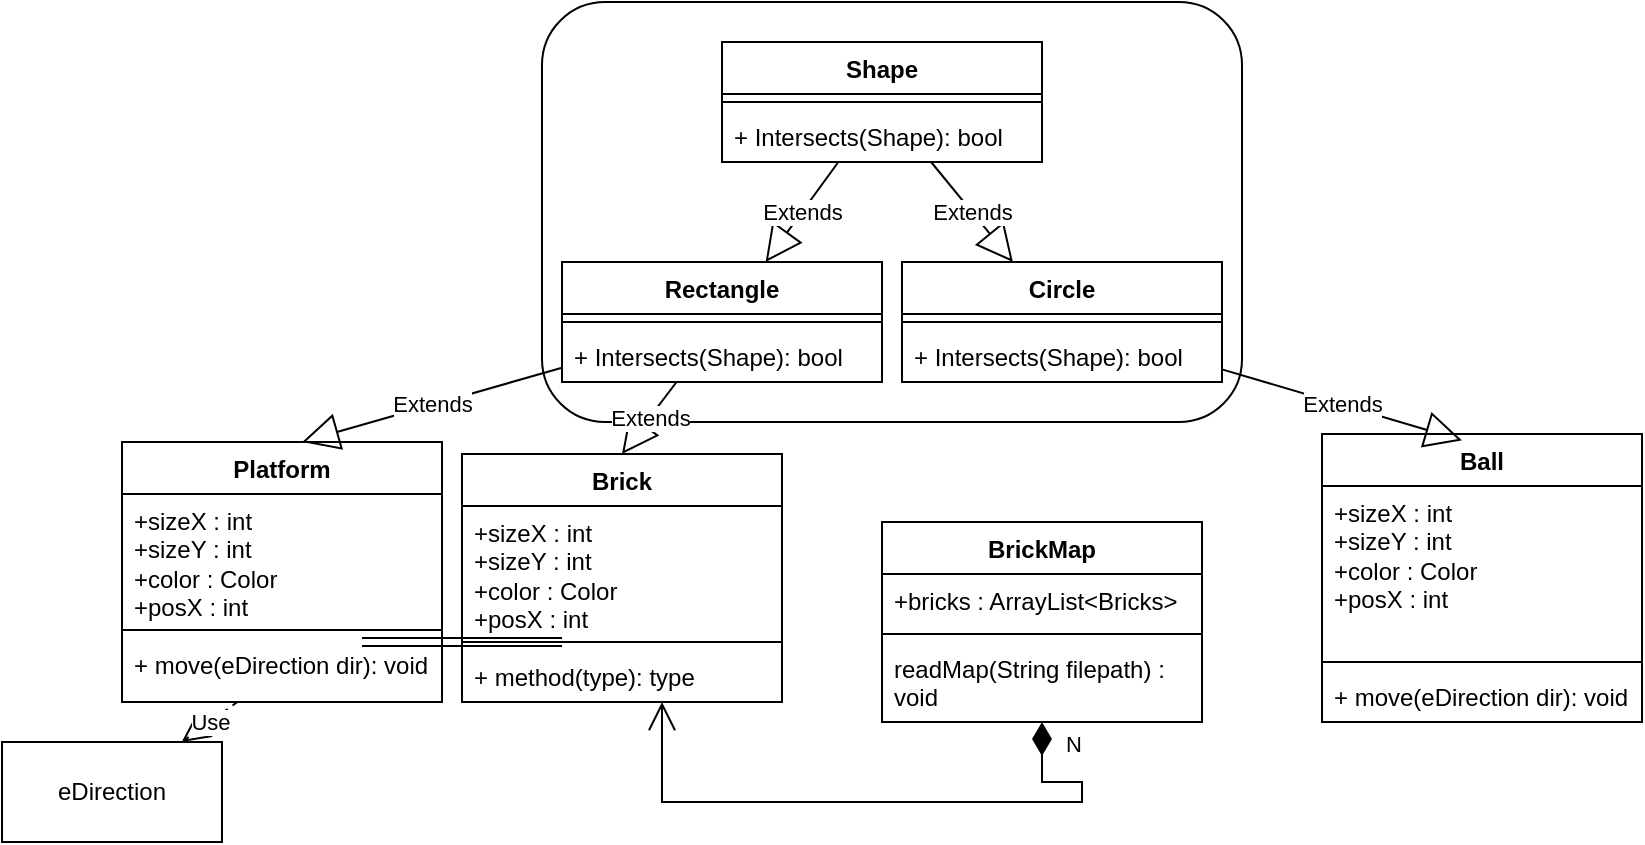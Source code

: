 <mxfile version="20.5.3" type="embed"><diagram id="C5RBs43oDa-KdzZeNtuy" name="Page-1"><mxGraphModel dx="1070" dy="386" grid="1" gridSize="10" guides="1" tooltips="1" connect="1" arrows="1" fold="1" page="1" pageScale="1" pageWidth="827" pageHeight="1169" math="0" shadow="0"><root><mxCell id="WIyWlLk6GJQsqaUBKTNV-0"/><mxCell id="WIyWlLk6GJQsqaUBKTNV-1" parent="WIyWlLk6GJQsqaUBKTNV-0"/><mxCell id="pu0jboIt42OWuD11wq39-26" value="" style="rounded=1;whiteSpace=wrap;html=1;" parent="WIyWlLk6GJQsqaUBKTNV-1" vertex="1"><mxGeometry x="180" y="120" width="350" height="210" as="geometry"/></mxCell><mxCell id="pu0jboIt42OWuD11wq39-0" value="&lt;div&gt;Platform&lt;/div&gt;" style="swimlane;fontStyle=1;align=center;verticalAlign=top;childLayout=stackLayout;horizontal=1;startSize=26;horizontalStack=0;resizeParent=1;resizeParentMax=0;resizeLast=0;collapsible=1;marginBottom=0;whiteSpace=wrap;html=1;" parent="WIyWlLk6GJQsqaUBKTNV-1" vertex="1"><mxGeometry x="-30" y="340" width="160" height="130" as="geometry"/></mxCell><mxCell id="pu0jboIt42OWuD11wq39-1" value="&lt;div&gt;+sizeX : int&lt;/div&gt;&lt;div&gt;+sizeY : int&lt;/div&gt;&lt;div&gt;+color : Color&lt;/div&gt;&lt;div&gt;+posX : int&lt;/div&gt;&lt;div&gt;&lt;br&gt;&lt;/div&gt;&lt;div&gt;+mp&lt;br&gt;&lt;/div&gt;&lt;div&gt;&lt;br&gt;&lt;/div&gt;" style="text;strokeColor=none;fillColor=none;align=left;verticalAlign=top;spacingLeft=4;spacingRight=4;overflow=hidden;rotatable=0;points=[[0,0.5],[1,0.5]];portConstraint=eastwest;whiteSpace=wrap;html=1;" parent="pu0jboIt42OWuD11wq39-0" vertex="1"><mxGeometry y="26" width="160" height="64" as="geometry"/></mxCell><mxCell id="pu0jboIt42OWuD11wq39-2" value="" style="line;strokeWidth=1;fillColor=none;align=left;verticalAlign=middle;spacingTop=-1;spacingLeft=3;spacingRight=3;rotatable=0;labelPosition=right;points=[];portConstraint=eastwest;strokeColor=inherit;" parent="pu0jboIt42OWuD11wq39-0" vertex="1"><mxGeometry y="90" width="160" height="8" as="geometry"/></mxCell><mxCell id="pu0jboIt42OWuD11wq39-3" value="+ move(eDirection dir): void" style="text;strokeColor=none;fillColor=none;align=left;verticalAlign=top;spacingLeft=4;spacingRight=4;overflow=hidden;rotatable=0;points=[[0,0.5],[1,0.5]];portConstraint=eastwest;whiteSpace=wrap;html=1;" parent="pu0jboIt42OWuD11wq39-0" vertex="1"><mxGeometry y="98" width="160" height="32" as="geometry"/></mxCell><mxCell id="pu0jboIt42OWuD11wq39-4" value="eDirection" style="html=1;whiteSpace=wrap;" parent="WIyWlLk6GJQsqaUBKTNV-1" vertex="1"><mxGeometry x="-90" y="490" width="110" height="50" as="geometry"/></mxCell><mxCell id="pu0jboIt42OWuD11wq39-7" value="Use" style="endArrow=open;endSize=12;dashed=1;html=1;rounded=0;" parent="WIyWlLk6GJQsqaUBKTNV-1" source="pu0jboIt42OWuD11wq39-3" target="pu0jboIt42OWuD11wq39-4" edge="1"><mxGeometry width="160" relative="1" as="geometry"><mxPoint x="220" y="550" as="sourcePoint"/><mxPoint x="380" y="550" as="targetPoint"/></mxGeometry></mxCell><mxCell id="pu0jboIt42OWuD11wq39-14" value="Rectangle" style="swimlane;fontStyle=1;align=center;verticalAlign=top;childLayout=stackLayout;horizontal=1;startSize=26;horizontalStack=0;resizeParent=1;resizeParentMax=0;resizeLast=0;collapsible=1;marginBottom=0;whiteSpace=wrap;html=1;" parent="WIyWlLk6GJQsqaUBKTNV-1" vertex="1"><mxGeometry x="190" y="250" width="160" height="60" as="geometry"/></mxCell><mxCell id="pu0jboIt42OWuD11wq39-16" value="" style="line;strokeWidth=1;fillColor=none;align=left;verticalAlign=middle;spacingTop=-1;spacingLeft=3;spacingRight=3;rotatable=0;labelPosition=right;points=[];portConstraint=eastwest;strokeColor=inherit;" parent="pu0jboIt42OWuD11wq39-14" vertex="1"><mxGeometry y="26" width="160" height="8" as="geometry"/></mxCell><mxCell id="pu0jboIt42OWuD11wq39-17" value="+ Intersects(Shape): bool" style="text;strokeColor=none;fillColor=none;align=left;verticalAlign=top;spacingLeft=4;spacingRight=4;overflow=hidden;rotatable=0;points=[[0,0.5],[1,0.5]];portConstraint=eastwest;whiteSpace=wrap;html=1;" parent="pu0jboIt42OWuD11wq39-14" vertex="1"><mxGeometry y="34" width="160" height="26" as="geometry"/></mxCell><mxCell id="pu0jboIt42OWuD11wq39-18" value="Shape" style="swimlane;fontStyle=1;align=center;verticalAlign=top;childLayout=stackLayout;horizontal=1;startSize=26;horizontalStack=0;resizeParent=1;resizeParentMax=0;resizeLast=0;collapsible=1;marginBottom=0;whiteSpace=wrap;html=1;" parent="WIyWlLk6GJQsqaUBKTNV-1" vertex="1"><mxGeometry x="270" y="140" width="160" height="60" as="geometry"/></mxCell><mxCell id="pu0jboIt42OWuD11wq39-20" value="" style="line;strokeWidth=1;fillColor=none;align=left;verticalAlign=middle;spacingTop=-1;spacingLeft=3;spacingRight=3;rotatable=0;labelPosition=right;points=[];portConstraint=eastwest;strokeColor=inherit;" parent="pu0jboIt42OWuD11wq39-18" vertex="1"><mxGeometry y="26" width="160" height="8" as="geometry"/></mxCell><mxCell id="pu0jboIt42OWuD11wq39-21" value="+ Intersects(Shape): bool" style="text;strokeColor=none;fillColor=none;align=left;verticalAlign=top;spacingLeft=4;spacingRight=4;overflow=hidden;rotatable=0;points=[[0,0.5],[1,0.5]];portConstraint=eastwest;whiteSpace=wrap;html=1;" parent="pu0jboIt42OWuD11wq39-18" vertex="1"><mxGeometry y="34" width="160" height="26" as="geometry"/></mxCell><mxCell id="pu0jboIt42OWuD11wq39-22" value="Circle" style="swimlane;fontStyle=1;align=center;verticalAlign=top;childLayout=stackLayout;horizontal=1;startSize=26;horizontalStack=0;resizeParent=1;resizeParentMax=0;resizeLast=0;collapsible=1;marginBottom=0;whiteSpace=wrap;html=1;" parent="WIyWlLk6GJQsqaUBKTNV-1" vertex="1"><mxGeometry x="360" y="250" width="160" height="60" as="geometry"/></mxCell><mxCell id="pu0jboIt42OWuD11wq39-24" value="" style="line;strokeWidth=1;fillColor=none;align=left;verticalAlign=middle;spacingTop=-1;spacingLeft=3;spacingRight=3;rotatable=0;labelPosition=right;points=[];portConstraint=eastwest;strokeColor=inherit;" parent="pu0jboIt42OWuD11wq39-22" vertex="1"><mxGeometry y="26" width="160" height="8" as="geometry"/></mxCell><mxCell id="pu0jboIt42OWuD11wq39-25" value="+ Intersects(Shape): bool" style="text;strokeColor=none;fillColor=none;align=left;verticalAlign=top;spacingLeft=4;spacingRight=4;overflow=hidden;rotatable=0;points=[[0,0.5],[1,0.5]];portConstraint=eastwest;whiteSpace=wrap;html=1;" parent="pu0jboIt42OWuD11wq39-22" vertex="1"><mxGeometry y="34" width="160" height="26" as="geometry"/></mxCell><mxCell id="pu0jboIt42OWuD11wq39-27" value="Extends" style="endArrow=block;endSize=16;endFill=0;html=1;rounded=0;" parent="WIyWlLk6GJQsqaUBKTNV-1" source="pu0jboIt42OWuD11wq39-18" target="pu0jboIt42OWuD11wq39-14" edge="1"><mxGeometry width="160" relative="1" as="geometry"><mxPoint x="80" y="370" as="sourcePoint"/><mxPoint x="240" y="370" as="targetPoint"/></mxGeometry></mxCell><mxCell id="pu0jboIt42OWuD11wq39-28" value="Extends" style="endArrow=block;endSize=16;endFill=0;html=1;rounded=0;" parent="WIyWlLk6GJQsqaUBKTNV-1" source="pu0jboIt42OWuD11wq39-18" target="pu0jboIt42OWuD11wq39-22" edge="1"><mxGeometry width="160" relative="1" as="geometry"><mxPoint x="320" y="360" as="sourcePoint"/><mxPoint x="284" y="410" as="targetPoint"/></mxGeometry></mxCell><mxCell id="pu0jboIt42OWuD11wq39-29" value="Extends" style="endArrow=block;endSize=16;endFill=0;html=1;rounded=0;entryX=0.563;entryY=0;entryDx=0;entryDy=0;entryPerimeter=0;" parent="WIyWlLk6GJQsqaUBKTNV-1" source="pu0jboIt42OWuD11wq39-14" target="pu0jboIt42OWuD11wq39-0" edge="1"><mxGeometry width="160" relative="1" as="geometry"><mxPoint x="350" y="420" as="sourcePoint"/><mxPoint x="314" y="470" as="targetPoint"/></mxGeometry></mxCell><mxCell id="pu0jboIt42OWuD11wq39-30" value="Ball" style="swimlane;fontStyle=1;align=center;verticalAlign=top;childLayout=stackLayout;horizontal=1;startSize=26;horizontalStack=0;resizeParent=1;resizeParentMax=0;resizeLast=0;collapsible=1;marginBottom=0;whiteSpace=wrap;html=1;" parent="WIyWlLk6GJQsqaUBKTNV-1" vertex="1"><mxGeometry x="570" y="336" width="160" height="144" as="geometry"/></mxCell><mxCell id="pu0jboIt42OWuD11wq39-31" value="&lt;div&gt;+sizeX : int&lt;/div&gt;&lt;div&gt;+sizeY : int&lt;/div&gt;&lt;div&gt;+color : Color&lt;/div&gt;&lt;div&gt;+posX : int&lt;/div&gt;&lt;div&gt;&lt;br&gt;&lt;br&gt;&lt;/div&gt;" style="text;strokeColor=none;fillColor=none;align=left;verticalAlign=top;spacingLeft=4;spacingRight=4;overflow=hidden;rotatable=0;points=[[0,0.5],[1,0.5]];portConstraint=eastwest;whiteSpace=wrap;html=1;" parent="pu0jboIt42OWuD11wq39-30" vertex="1"><mxGeometry y="26" width="160" height="84" as="geometry"/></mxCell><mxCell id="pu0jboIt42OWuD11wq39-32" value="" style="line;strokeWidth=1;fillColor=none;align=left;verticalAlign=middle;spacingTop=-1;spacingLeft=3;spacingRight=3;rotatable=0;labelPosition=right;points=[];portConstraint=eastwest;strokeColor=inherit;" parent="pu0jboIt42OWuD11wq39-30" vertex="1"><mxGeometry y="110" width="160" height="8" as="geometry"/></mxCell><mxCell id="pu0jboIt42OWuD11wq39-33" value="+ move(eDirection dir): void" style="text;strokeColor=none;fillColor=none;align=left;verticalAlign=top;spacingLeft=4;spacingRight=4;overflow=hidden;rotatable=0;points=[[0,0.5],[1,0.5]];portConstraint=eastwest;whiteSpace=wrap;html=1;" parent="pu0jboIt42OWuD11wq39-30" vertex="1"><mxGeometry y="118" width="160" height="26" as="geometry"/></mxCell><mxCell id="pu0jboIt42OWuD11wq39-34" value="Extends" style="endArrow=block;endSize=16;endFill=0;html=1;rounded=0;entryX=0.437;entryY=0.022;entryDx=0;entryDy=0;entryPerimeter=0;" parent="WIyWlLk6GJQsqaUBKTNV-1" source="pu0jboIt42OWuD11wq39-22" target="pu0jboIt42OWuD11wq39-30" edge="1"><mxGeometry width="160" relative="1" as="geometry"><mxPoint x="460" y="350" as="sourcePoint"/><mxPoint x="424" y="400" as="targetPoint"/></mxGeometry></mxCell><mxCell id="pu0jboIt42OWuD11wq39-36" value="Brick" style="swimlane;fontStyle=1;align=center;verticalAlign=top;childLayout=stackLayout;horizontal=1;startSize=26;horizontalStack=0;resizeParent=1;resizeParentMax=0;resizeLast=0;collapsible=1;marginBottom=0;whiteSpace=wrap;html=1;" parent="WIyWlLk6GJQsqaUBKTNV-1" vertex="1"><mxGeometry x="140" y="346" width="160" height="124" as="geometry"/></mxCell><mxCell id="pu0jboIt42OWuD11wq39-37" value="&lt;div&gt;+sizeX : int&lt;/div&gt;&lt;div&gt;+sizeY : int&lt;/div&gt;&lt;div&gt;+color : Color&lt;/div&gt;&lt;div&gt;+posX : int&lt;/div&gt;&lt;div&gt;&lt;br&gt;&lt;br&gt;&lt;/div&gt;" style="text;strokeColor=none;fillColor=none;align=left;verticalAlign=top;spacingLeft=4;spacingRight=4;overflow=hidden;rotatable=0;points=[[0,0.5],[1,0.5]];portConstraint=eastwest;whiteSpace=wrap;html=1;" parent="pu0jboIt42OWuD11wq39-36" vertex="1"><mxGeometry y="26" width="160" height="64" as="geometry"/></mxCell><mxCell id="pu0jboIt42OWuD11wq39-38" value="" style="line;strokeWidth=1;fillColor=none;align=left;verticalAlign=middle;spacingTop=-1;spacingLeft=3;spacingRight=3;rotatable=0;labelPosition=right;points=[];portConstraint=eastwest;strokeColor=inherit;" parent="pu0jboIt42OWuD11wq39-36" vertex="1"><mxGeometry y="90" width="160" height="8" as="geometry"/></mxCell><mxCell id="pu0jboIt42OWuD11wq39-39" value="+ method(type): type" style="text;strokeColor=none;fillColor=none;align=left;verticalAlign=top;spacingLeft=4;spacingRight=4;overflow=hidden;rotatable=0;points=[[0,0.5],[1,0.5]];portConstraint=eastwest;whiteSpace=wrap;html=1;" parent="pu0jboIt42OWuD11wq39-36" vertex="1"><mxGeometry y="98" width="160" height="26" as="geometry"/></mxCell><mxCell id="pu0jboIt42OWuD11wq39-40" value="Extends" style="endArrow=block;endSize=16;endFill=0;html=1;rounded=0;entryX=0.5;entryY=0;entryDx=0;entryDy=0;" parent="WIyWlLk6GJQsqaUBKTNV-1" source="pu0jboIt42OWuD11wq39-14" target="pu0jboIt42OWuD11wq39-36" edge="1"><mxGeometry width="160" relative="1" as="geometry"><mxPoint x="310" y="260" as="sourcePoint"/><mxPoint x="414" y="400" as="targetPoint"/></mxGeometry></mxCell><mxCell id="pu0jboIt42OWuD11wq39-41" value="BrickMap" style="swimlane;fontStyle=1;align=center;verticalAlign=top;childLayout=stackLayout;horizontal=1;startSize=26;horizontalStack=0;resizeParent=1;resizeParentMax=0;resizeLast=0;collapsible=1;marginBottom=0;whiteSpace=wrap;html=1;" parent="WIyWlLk6GJQsqaUBKTNV-1" vertex="1"><mxGeometry x="350" y="380" width="160" height="100" as="geometry"/></mxCell><mxCell id="pu0jboIt42OWuD11wq39-42" value="+bricks : ArrayList&amp;lt;Bricks&amp;gt;" style="text;strokeColor=none;fillColor=none;align=left;verticalAlign=top;spacingLeft=4;spacingRight=4;overflow=hidden;rotatable=0;points=[[0,0.5],[1,0.5]];portConstraint=eastwest;whiteSpace=wrap;html=1;" parent="pu0jboIt42OWuD11wq39-41" vertex="1"><mxGeometry y="26" width="160" height="26" as="geometry"/></mxCell><mxCell id="pu0jboIt42OWuD11wq39-43" value="" style="line;strokeWidth=1;fillColor=none;align=left;verticalAlign=middle;spacingTop=-1;spacingLeft=3;spacingRight=3;rotatable=0;labelPosition=right;points=[];portConstraint=eastwest;strokeColor=inherit;" parent="pu0jboIt42OWuD11wq39-41" vertex="1"><mxGeometry y="52" width="160" height="8" as="geometry"/></mxCell><mxCell id="pu0jboIt42OWuD11wq39-44" value="readMap(String filepath) : void" style="text;strokeColor=none;fillColor=none;align=left;verticalAlign=top;spacingLeft=4;spacingRight=4;overflow=hidden;rotatable=0;points=[[0,0.5],[1,0.5]];portConstraint=eastwest;whiteSpace=wrap;html=1;" parent="pu0jboIt42OWuD11wq39-41" vertex="1"><mxGeometry y="60" width="160" height="40" as="geometry"/></mxCell><mxCell id="pu0jboIt42OWuD11wq39-45" value="N" style="endArrow=open;html=1;endSize=12;startArrow=diamondThin;startSize=14;startFill=1;edgeStyle=orthogonalEdgeStyle;align=left;verticalAlign=bottom;rounded=0;exitX=0.5;exitY=1;exitDx=0;exitDy=0;" parent="WIyWlLk6GJQsqaUBKTNV-1" source="pu0jboIt42OWuD11wq39-41" target="pu0jboIt42OWuD11wq39-36" edge="1"><mxGeometry x="-0.75" y="10" relative="1" as="geometry"><mxPoint x="80" y="540" as="sourcePoint"/><mxPoint x="240" y="540" as="targetPoint"/><Array as="points"><mxPoint x="430" y="510"/><mxPoint x="450" y="510"/><mxPoint x="450" y="520"/><mxPoint x="240" y="520"/></Array><mxPoint as="offset"/></mxGeometry></mxCell><mxCell id="0" value="" style="shape=link;html=1;rounded=0;" edge="1" parent="WIyWlLk6GJQsqaUBKTNV-1"><mxGeometry width="100" relative="1" as="geometry"><mxPoint x="90" y="440" as="sourcePoint"/><mxPoint x="190" y="440" as="targetPoint"/></mxGeometry></mxCell></root></mxGraphModel></diagram></mxfile>